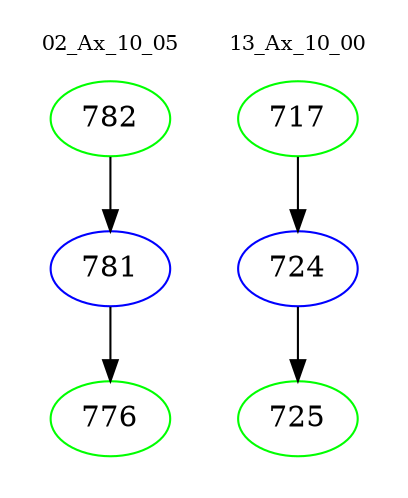 digraph{
subgraph cluster_0 {
color = white
label = "02_Ax_10_05";
fontsize=10;
T0_782 [label="782", color="green"]
T0_782 -> T0_781 [color="black"]
T0_781 [label="781", color="blue"]
T0_781 -> T0_776 [color="black"]
T0_776 [label="776", color="green"]
}
subgraph cluster_1 {
color = white
label = "13_Ax_10_00";
fontsize=10;
T1_717 [label="717", color="green"]
T1_717 -> T1_724 [color="black"]
T1_724 [label="724", color="blue"]
T1_724 -> T1_725 [color="black"]
T1_725 [label="725", color="green"]
}
}
